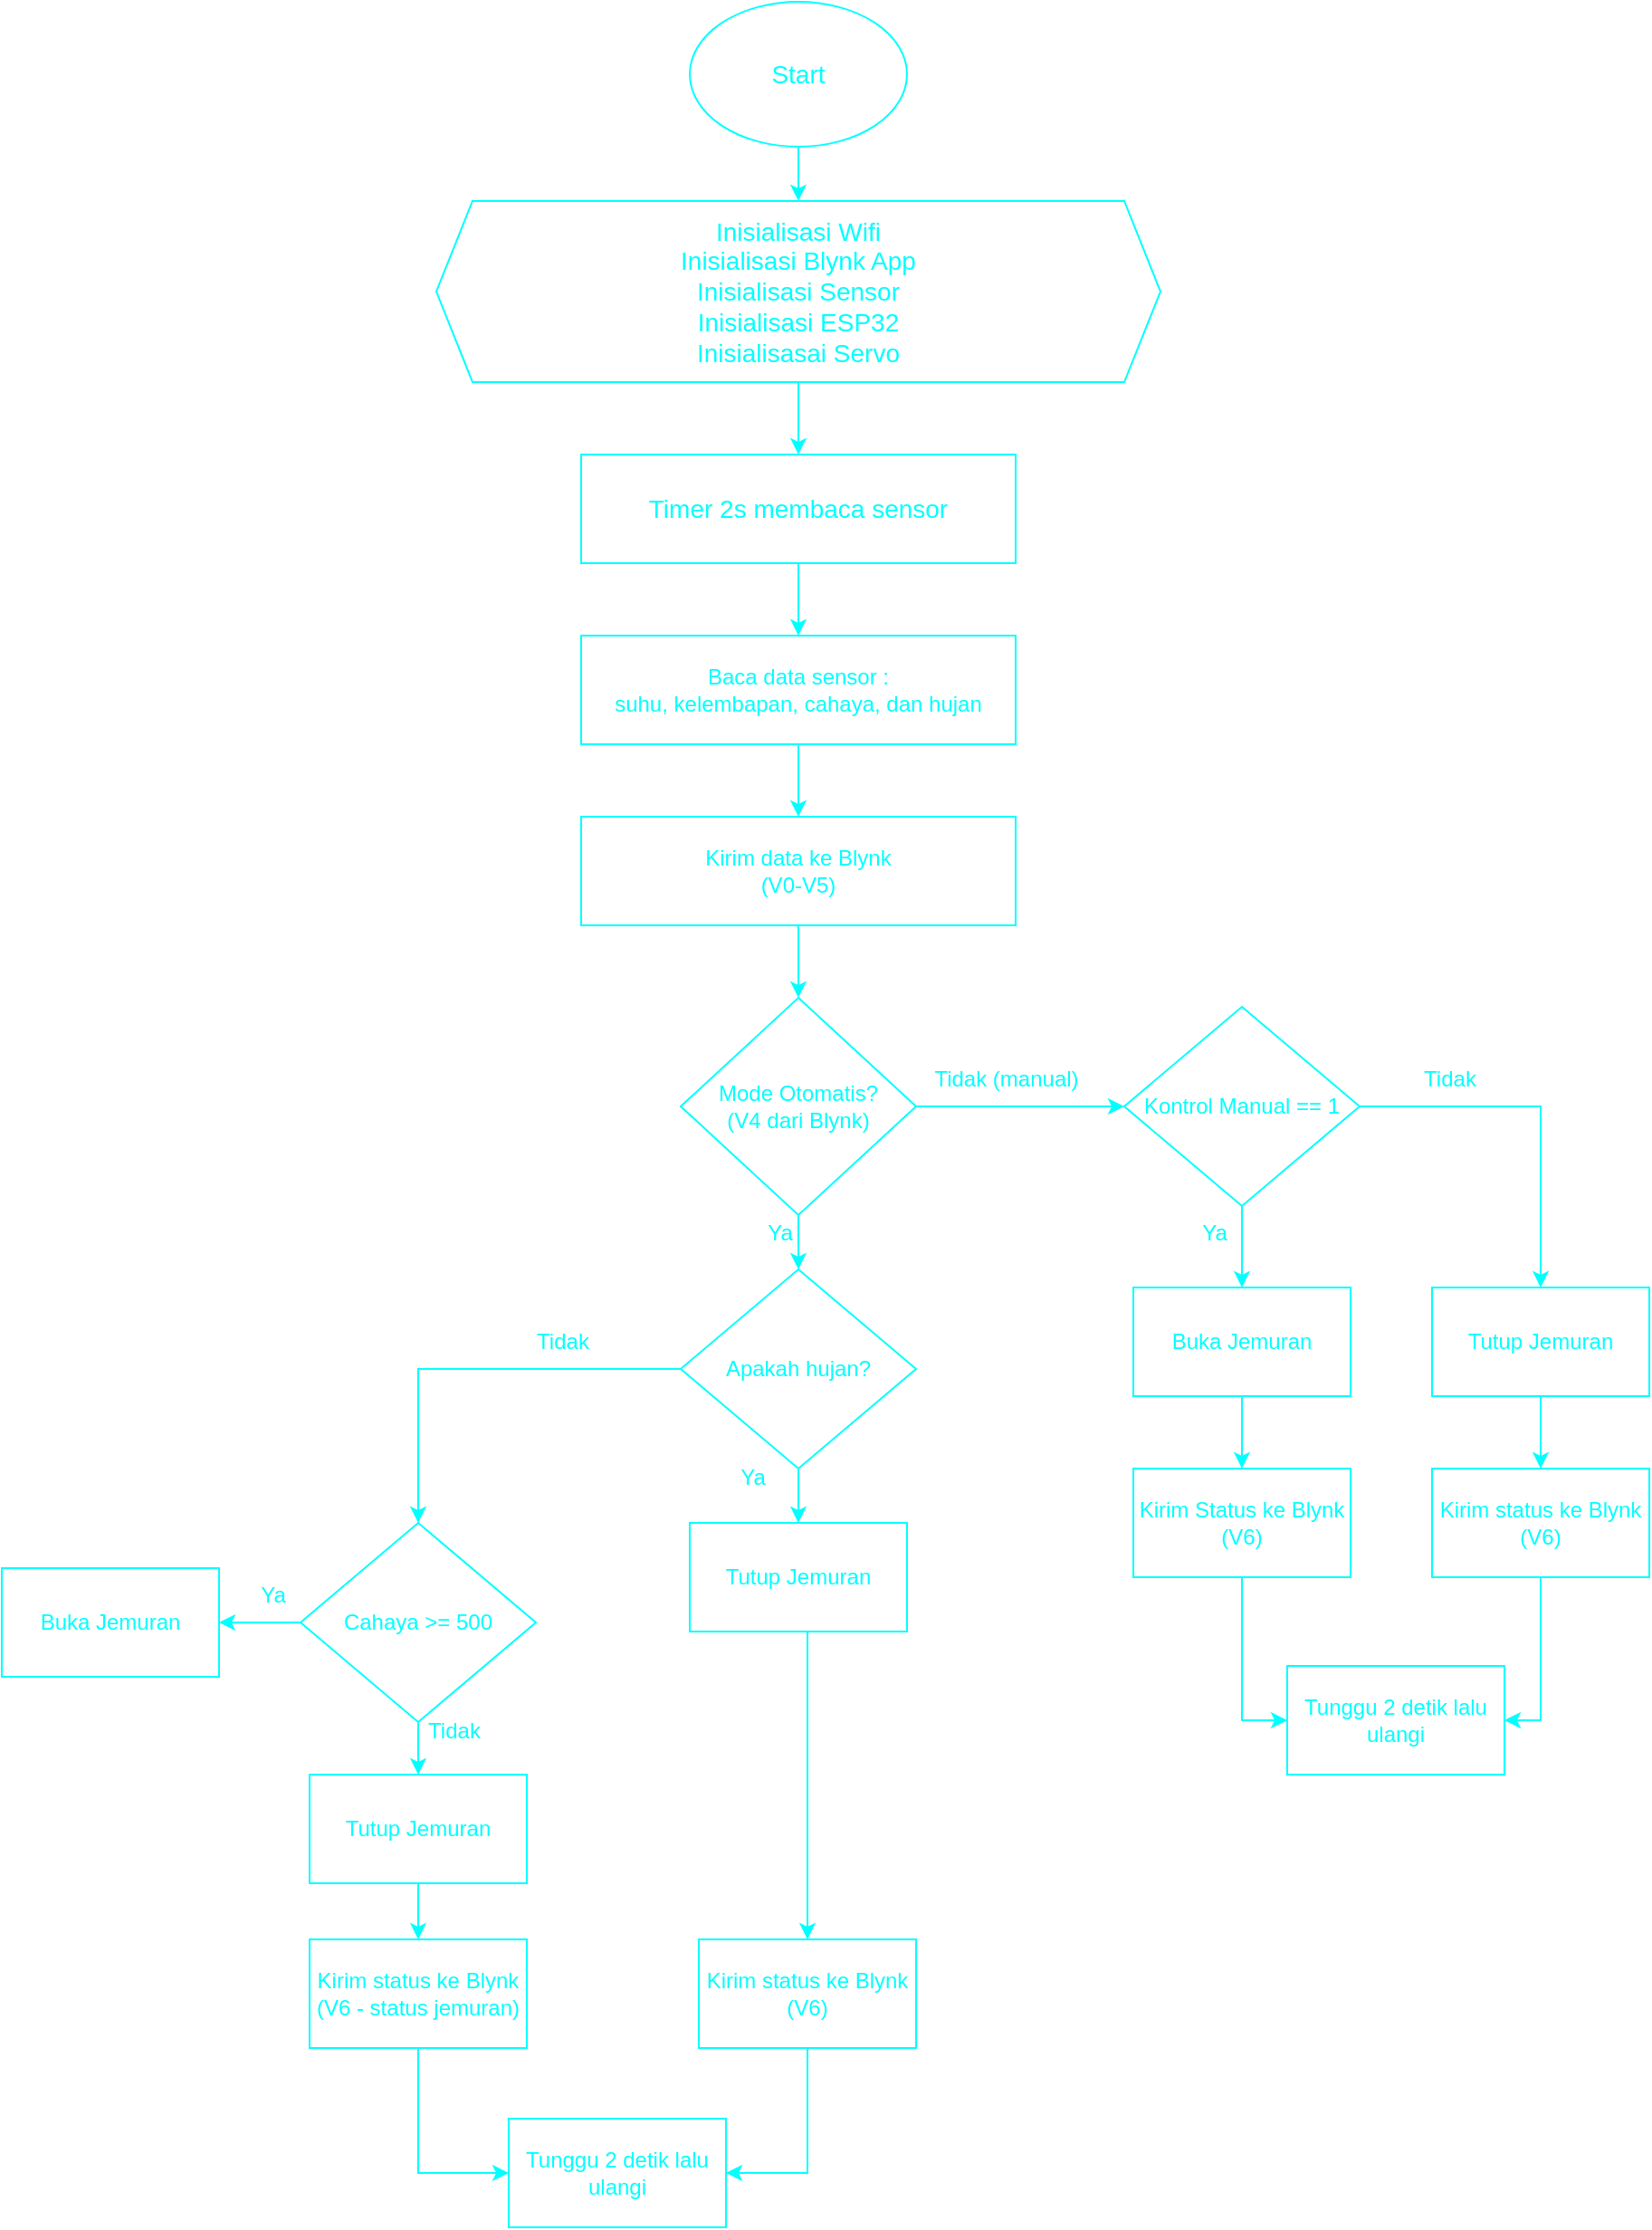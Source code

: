 <mxfile version="27.2.0">
  <diagram name="Halaman-1" id="The1kgW9OQD0BTT8Ciuh">
    <mxGraphModel dx="1869" dy="562" grid="1" gridSize="10" guides="1" tooltips="1" connect="1" arrows="1" fold="1" page="1" pageScale="1" pageWidth="827" pageHeight="1169" math="0" shadow="0">
      <root>
        <mxCell id="0" />
        <mxCell id="1" parent="0" />
        <mxCell id="0evljWXcNuj1FvUsImtk-3" value="" style="edgeStyle=orthogonalEdgeStyle;rounded=0;orthogonalLoop=1;jettySize=auto;html=1;strokeColor=#00FFFF;fontColor=#00FFFF;" parent="1" source="0evljWXcNuj1FvUsImtk-1" target="0evljWXcNuj1FvUsImtk-2" edge="1">
          <mxGeometry relative="1" as="geometry" />
        </mxCell>
        <mxCell id="0evljWXcNuj1FvUsImtk-1" value="&lt;font style=&quot;font-size: 14px;&quot;&gt;Start&lt;/font&gt;" style="ellipse;whiteSpace=wrap;html=1;strokeColor=#00FFFF;fontColor=#00FFFF;" parent="1" vertex="1">
          <mxGeometry x="250" width="120" height="80" as="geometry" />
        </mxCell>
        <mxCell id="0evljWXcNuj1FvUsImtk-5" value="" style="edgeStyle=orthogonalEdgeStyle;rounded=0;orthogonalLoop=1;jettySize=auto;html=1;strokeColor=#00FFFF;fontColor=#00FFFF;" parent="1" source="0evljWXcNuj1FvUsImtk-2" edge="1">
          <mxGeometry relative="1" as="geometry">
            <mxPoint x="310" y="250" as="targetPoint" />
          </mxGeometry>
        </mxCell>
        <mxCell id="0evljWXcNuj1FvUsImtk-2" value="&lt;font style=&quot;font-size: 14px;&quot;&gt;Inisialisasi Wifi&lt;/font&gt;&lt;div&gt;&lt;font style=&quot;font-size: 14px;&quot;&gt;Inisialisasi Blynk App&lt;/font&gt;&lt;/div&gt;&lt;div&gt;&lt;font style=&quot;font-size: 14px;&quot;&gt;Inisialisasi Sensor&lt;/font&gt;&lt;/div&gt;&lt;div&gt;&lt;font style=&quot;font-size: 14px;&quot;&gt;Inisialisasi ESP32&lt;/font&gt;&lt;/div&gt;&lt;div&gt;&lt;font style=&quot;font-size: 14px;&quot;&gt;Inisialisasai Servo&lt;/font&gt;&lt;/div&gt;" style="shape=hexagon;perimeter=hexagonPerimeter2;whiteSpace=wrap;html=1;fixedSize=1;strokeColor=#00FFFF;fontColor=#00FFFF;" parent="1" vertex="1">
          <mxGeometry x="110" y="110" width="400" height="100" as="geometry" />
        </mxCell>
        <mxCell id="0evljWXcNuj1FvUsImtk-8" value="" style="edgeStyle=orthogonalEdgeStyle;rounded=0;orthogonalLoop=1;jettySize=auto;html=1;strokeColor=#00FFFF;fontColor=#00FFFF;" parent="1" source="0evljWXcNuj1FvUsImtk-6" target="0evljWXcNuj1FvUsImtk-7" edge="1">
          <mxGeometry relative="1" as="geometry" />
        </mxCell>
        <mxCell id="0evljWXcNuj1FvUsImtk-6" value="&lt;span style=&quot;font-size: 14px;&quot;&gt;Timer 2s membaca sensor&lt;/span&gt;" style="rounded=0;whiteSpace=wrap;html=1;strokeColor=#00FFFF;fontColor=#00FFFF;" parent="1" vertex="1">
          <mxGeometry x="190" y="250" width="240" height="60" as="geometry" />
        </mxCell>
        <mxCell id="0evljWXcNuj1FvUsImtk-10" value="" style="edgeStyle=orthogonalEdgeStyle;rounded=0;orthogonalLoop=1;jettySize=auto;html=1;strokeColor=#00FFFF;fontColor=#00FFFF;" parent="1" source="0evljWXcNuj1FvUsImtk-7" target="0evljWXcNuj1FvUsImtk-9" edge="1">
          <mxGeometry relative="1" as="geometry" />
        </mxCell>
        <mxCell id="0evljWXcNuj1FvUsImtk-7" value="Baca data sensor :&lt;br&gt;suhu, kelembapan, cahaya, dan hujan" style="rounded=0;whiteSpace=wrap;html=1;strokeColor=#00FFFF;fontColor=#00FFFF;" parent="1" vertex="1">
          <mxGeometry x="190" y="350" width="240" height="60" as="geometry" />
        </mxCell>
        <mxCell id="0evljWXcNuj1FvUsImtk-18" value="" style="edgeStyle=orthogonalEdgeStyle;rounded=0;orthogonalLoop=1;jettySize=auto;html=1;strokeColor=#00FFFF;fontColor=#00FFFF;" parent="1" source="0evljWXcNuj1FvUsImtk-9" target="0evljWXcNuj1FvUsImtk-11" edge="1">
          <mxGeometry relative="1" as="geometry" />
        </mxCell>
        <mxCell id="0evljWXcNuj1FvUsImtk-9" value="Kirim data ke Blynk&lt;div&gt;(V0-V5)&lt;/div&gt;" style="rounded=0;whiteSpace=wrap;html=1;strokeColor=#00FFFF;fontColor=#00FFFF;" parent="1" vertex="1">
          <mxGeometry x="190" y="450" width="240" height="60" as="geometry" />
        </mxCell>
        <mxCell id="0evljWXcNuj1FvUsImtk-14" value="" style="edgeStyle=orthogonalEdgeStyle;rounded=0;orthogonalLoop=1;jettySize=auto;html=1;strokeColor=#00FFFF;fontColor=#00FFFF;" parent="1" source="0evljWXcNuj1FvUsImtk-11" target="0evljWXcNuj1FvUsImtk-12" edge="1">
          <mxGeometry relative="1" as="geometry">
            <Array as="points">
              <mxPoint x="470" y="610" />
              <mxPoint x="470" y="610" />
            </Array>
          </mxGeometry>
        </mxCell>
        <mxCell id="0evljWXcNuj1FvUsImtk-17" value="" style="edgeStyle=orthogonalEdgeStyle;rounded=0;orthogonalLoop=1;jettySize=auto;html=1;strokeColor=#00FFFF;fontColor=#00FFFF;" parent="1" source="0evljWXcNuj1FvUsImtk-11" target="0evljWXcNuj1FvUsImtk-16" edge="1">
          <mxGeometry relative="1" as="geometry" />
        </mxCell>
        <mxCell id="0evljWXcNuj1FvUsImtk-11" value="Mode Otomatis?&lt;br&gt;(V4 dari Blynk)" style="rhombus;whiteSpace=wrap;html=1;strokeColor=#00FFFF;fontColor=#00FFFF;" parent="1" vertex="1">
          <mxGeometry x="245" y="550" width="130" height="120" as="geometry" />
        </mxCell>
        <mxCell id="0evljWXcNuj1FvUsImtk-23" value="" style="edgeStyle=orthogonalEdgeStyle;rounded=0;orthogonalLoop=1;jettySize=auto;html=1;strokeColor=#00FFFF;fontColor=#00FFFF;" parent="1" source="0evljWXcNuj1FvUsImtk-12" target="0evljWXcNuj1FvUsImtk-21" edge="1">
          <mxGeometry relative="1" as="geometry" />
        </mxCell>
        <mxCell id="TvePASzRf-sDk96TzlbR-5" style="edgeStyle=orthogonalEdgeStyle;rounded=0;orthogonalLoop=1;jettySize=auto;html=1;entryX=0.5;entryY=0;entryDx=0;entryDy=0;strokeColor=#00FFFF;" edge="1" parent="1" source="0evljWXcNuj1FvUsImtk-12" target="0evljWXcNuj1FvUsImtk-38">
          <mxGeometry relative="1" as="geometry" />
        </mxCell>
        <mxCell id="0evljWXcNuj1FvUsImtk-12" value="Kontrol Manual == 1" style="rhombus;whiteSpace=wrap;html=1;strokeColor=#00FFFF;fontColor=#00FFFF;" parent="1" vertex="1">
          <mxGeometry x="490" y="555" width="130" height="110" as="geometry" />
        </mxCell>
        <mxCell id="0evljWXcNuj1FvUsImtk-15" value="Tidak (manual)" style="text;html=1;align=center;verticalAlign=middle;whiteSpace=wrap;rounded=0;strokeColor=none;fontColor=#00FFFF;" parent="1" vertex="1">
          <mxGeometry x="380" y="580" width="90" height="30" as="geometry" />
        </mxCell>
        <mxCell id="0evljWXcNuj1FvUsImtk-22" value="" style="edgeStyle=orthogonalEdgeStyle;rounded=0;orthogonalLoop=1;jettySize=auto;html=1;strokeColor=#00FFFF;fontColor=#00FFFF;" parent="1" source="0evljWXcNuj1FvUsImtk-16" target="0evljWXcNuj1FvUsImtk-20" edge="1">
          <mxGeometry relative="1" as="geometry" />
        </mxCell>
        <mxCell id="TvePASzRf-sDk96TzlbR-8" style="edgeStyle=orthogonalEdgeStyle;rounded=0;orthogonalLoop=1;jettySize=auto;html=1;entryX=0.5;entryY=0;entryDx=0;entryDy=0;strokeColor=#00FFFF;" edge="1" parent="1" source="0evljWXcNuj1FvUsImtk-16" target="0evljWXcNuj1FvUsImtk-30">
          <mxGeometry relative="1" as="geometry" />
        </mxCell>
        <mxCell id="0evljWXcNuj1FvUsImtk-16" value="Apakah hujan?" style="rhombus;whiteSpace=wrap;html=1;strokeColor=#00FFFF;fontColor=#00FFFF;" parent="1" vertex="1">
          <mxGeometry x="245" y="700" width="130" height="110" as="geometry" />
        </mxCell>
        <mxCell id="0evljWXcNuj1FvUsImtk-19" value="Ya" style="text;html=1;align=center;verticalAlign=middle;whiteSpace=wrap;rounded=0;strokeColor=none;fontColor=#00FFFF;" parent="1" vertex="1">
          <mxGeometry x="270" y="665" width="60" height="30" as="geometry" />
        </mxCell>
        <mxCell id="0evljWXcNuj1FvUsImtk-27" value="" style="edgeStyle=orthogonalEdgeStyle;rounded=0;orthogonalLoop=1;jettySize=auto;html=1;strokeColor=#00FFFF;fontColor=#00FFFF;" parent="1" source="0evljWXcNuj1FvUsImtk-20" target="0evljWXcNuj1FvUsImtk-26" edge="1">
          <mxGeometry relative="1" as="geometry">
            <Array as="points">
              <mxPoint x="315" y="990" />
              <mxPoint x="315" y="990" />
            </Array>
          </mxGeometry>
        </mxCell>
        <mxCell id="0evljWXcNuj1FvUsImtk-20" value="Tutup Jemuran" style="rounded=0;whiteSpace=wrap;html=1;strokeColor=#00FFFF;fontColor=#00FFFF;" parent="1" vertex="1">
          <mxGeometry x="250" y="840" width="120" height="60" as="geometry" />
        </mxCell>
        <mxCell id="0evljWXcNuj1FvUsImtk-29" value="" style="edgeStyle=orthogonalEdgeStyle;rounded=0;orthogonalLoop=1;jettySize=auto;html=1;strokeColor=#00FFFF;fontColor=#00FFFF;" parent="1" source="0evljWXcNuj1FvUsImtk-21" target="0evljWXcNuj1FvUsImtk-28" edge="1">
          <mxGeometry relative="1" as="geometry" />
        </mxCell>
        <mxCell id="0evljWXcNuj1FvUsImtk-21" value="Buka Jemuran" style="rounded=0;whiteSpace=wrap;html=1;strokeColor=#00FFFF;fontColor=#00FFFF;" parent="1" vertex="1">
          <mxGeometry x="495" y="710" width="120" height="60" as="geometry" />
        </mxCell>
        <mxCell id="0evljWXcNuj1FvUsImtk-24" value="Ya" style="text;html=1;align=center;verticalAlign=middle;whiteSpace=wrap;rounded=0;strokeColor=none;fontColor=#00FFFF;" parent="1" vertex="1">
          <mxGeometry x="255" y="800" width="60" height="30" as="geometry" />
        </mxCell>
        <mxCell id="0evljWXcNuj1FvUsImtk-25" value="Ya" style="text;html=1;align=center;verticalAlign=middle;whiteSpace=wrap;rounded=0;strokeColor=none;fontColor=#00FFFF;" parent="1" vertex="1">
          <mxGeometry x="510" y="665" width="60" height="30" as="geometry" />
        </mxCell>
        <mxCell id="TvePASzRf-sDk96TzlbR-16" style="edgeStyle=orthogonalEdgeStyle;rounded=0;orthogonalLoop=1;jettySize=auto;html=1;entryX=1;entryY=0.5;entryDx=0;entryDy=0;strokeColor=#00FFFF;" edge="1" parent="1" source="0evljWXcNuj1FvUsImtk-26" target="0evljWXcNuj1FvUsImtk-50">
          <mxGeometry relative="1" as="geometry" />
        </mxCell>
        <mxCell id="0evljWXcNuj1FvUsImtk-26" value="Kirim status ke Blynk (V6)" style="rounded=0;whiteSpace=wrap;html=1;strokeColor=#00FFFF;fontColor=#00FFFF;" parent="1" vertex="1">
          <mxGeometry x="255" y="1070" width="120" height="60" as="geometry" />
        </mxCell>
        <mxCell id="TvePASzRf-sDk96TzlbR-14" style="edgeStyle=orthogonalEdgeStyle;rounded=0;orthogonalLoop=1;jettySize=auto;html=1;entryX=0;entryY=0.5;entryDx=0;entryDy=0;strokeColor=#00FFFF;" edge="1" parent="1" source="0evljWXcNuj1FvUsImtk-28" target="TvePASzRf-sDk96TzlbR-13">
          <mxGeometry relative="1" as="geometry" />
        </mxCell>
        <mxCell id="0evljWXcNuj1FvUsImtk-28" value="Kirim Status ke Blynk (V6)" style="rounded=0;whiteSpace=wrap;html=1;strokeColor=#00FFFF;fontColor=#00FFFF;" parent="1" vertex="1">
          <mxGeometry x="495" y="810" width="120" height="60" as="geometry" />
        </mxCell>
        <mxCell id="0evljWXcNuj1FvUsImtk-33" value="" style="edgeStyle=orthogonalEdgeStyle;rounded=0;orthogonalLoop=1;jettySize=auto;html=1;strokeColor=#00FFFF;fontColor=#00FFFF;" parent="1" source="0evljWXcNuj1FvUsImtk-30" target="0evljWXcNuj1FvUsImtk-32" edge="1">
          <mxGeometry relative="1" as="geometry" />
        </mxCell>
        <mxCell id="0evljWXcNuj1FvUsImtk-35" value="" style="edgeStyle=orthogonalEdgeStyle;rounded=0;orthogonalLoop=1;jettySize=auto;html=1;strokeColor=#00FFFF;fontColor=#00FFFF;" parent="1" source="0evljWXcNuj1FvUsImtk-30" target="0evljWXcNuj1FvUsImtk-34" edge="1">
          <mxGeometry relative="1" as="geometry" />
        </mxCell>
        <mxCell id="0evljWXcNuj1FvUsImtk-30" value="Cahaya &amp;gt;= 500" style="rhombus;whiteSpace=wrap;html=1;strokeColor=#00FFFF;fontColor=#00FFFF;" parent="1" vertex="1">
          <mxGeometry x="35" y="840" width="130" height="110" as="geometry" />
        </mxCell>
        <mxCell id="0evljWXcNuj1FvUsImtk-49" value="" style="edgeStyle=orthogonalEdgeStyle;rounded=0;orthogonalLoop=1;jettySize=auto;html=1;strokeColor=#00FFFF;fontColor=#00FFFF;" parent="1" source="0evljWXcNuj1FvUsImtk-32" target="0evljWXcNuj1FvUsImtk-48" edge="1">
          <mxGeometry relative="1" as="geometry" />
        </mxCell>
        <mxCell id="0evljWXcNuj1FvUsImtk-32" value="Tutup Jemuran" style="whiteSpace=wrap;html=1;strokeColor=#00FFFF;fontColor=#00FFFF;" parent="1" vertex="1">
          <mxGeometry x="40" y="979" width="120" height="60" as="geometry" />
        </mxCell>
        <mxCell id="0evljWXcNuj1FvUsImtk-34" value="Buka Jemuran" style="whiteSpace=wrap;html=1;strokeColor=#00FFFF;fontColor=#00FFFF;" parent="1" vertex="1">
          <mxGeometry x="-130" y="865" width="120" height="60" as="geometry" />
        </mxCell>
        <mxCell id="0evljWXcNuj1FvUsImtk-42" value="" style="edgeStyle=orthogonalEdgeStyle;rounded=0;orthogonalLoop=1;jettySize=auto;html=1;strokeColor=#00FFFF;fontColor=#00FFFF;" parent="1" source="0evljWXcNuj1FvUsImtk-38" target="0evljWXcNuj1FvUsImtk-41" edge="1">
          <mxGeometry relative="1" as="geometry" />
        </mxCell>
        <mxCell id="0evljWXcNuj1FvUsImtk-38" value="Tutup Jemuran" style="rounded=0;whiteSpace=wrap;html=1;strokeColor=#00FFFF;fontColor=#00FFFF;" parent="1" vertex="1">
          <mxGeometry x="660" y="710" width="120" height="60" as="geometry" />
        </mxCell>
        <mxCell id="TvePASzRf-sDk96TzlbR-15" style="edgeStyle=orthogonalEdgeStyle;rounded=0;orthogonalLoop=1;jettySize=auto;html=1;entryX=1;entryY=0.5;entryDx=0;entryDy=0;strokeColor=#00FFFF;" edge="1" parent="1" source="0evljWXcNuj1FvUsImtk-41" target="TvePASzRf-sDk96TzlbR-13">
          <mxGeometry relative="1" as="geometry" />
        </mxCell>
        <mxCell id="0evljWXcNuj1FvUsImtk-41" value="Kirim status ke Blynk (V6)" style="rounded=0;whiteSpace=wrap;html=1;strokeColor=#00FFFF;fontColor=#00FFFF;" parent="1" vertex="1">
          <mxGeometry x="660" y="810" width="120" height="60" as="geometry" />
        </mxCell>
        <mxCell id="0evljWXcNuj1FvUsImtk-44" value="Tidak" style="text;html=1;align=center;verticalAlign=middle;whiteSpace=wrap;rounded=0;strokeColor=none;fontColor=#00FFFF;" parent="1" vertex="1">
          <mxGeometry x="150" y="725" width="60" height="30" as="geometry" />
        </mxCell>
        <mxCell id="0evljWXcNuj1FvUsImtk-45" value="Ya" style="text;html=1;align=center;verticalAlign=middle;whiteSpace=wrap;rounded=0;strokeColor=none;fontColor=#00FFFF;" parent="1" vertex="1">
          <mxGeometry x="-10" y="865" width="60" height="30" as="geometry" />
        </mxCell>
        <mxCell id="0evljWXcNuj1FvUsImtk-46" value="Tidak" style="text;html=1;align=center;verticalAlign=middle;whiteSpace=wrap;rounded=0;strokeColor=none;fontColor=#00FFFF;" parent="1" vertex="1">
          <mxGeometry x="90" y="940" width="60" height="30" as="geometry" />
        </mxCell>
        <mxCell id="0evljWXcNuj1FvUsImtk-47" value="Tidak" style="text;html=1;align=center;verticalAlign=middle;whiteSpace=wrap;rounded=0;strokeColor=none;fontColor=#00FFFF;" parent="1" vertex="1">
          <mxGeometry x="640" y="580" width="60" height="30" as="geometry" />
        </mxCell>
        <mxCell id="TvePASzRf-sDk96TzlbR-17" style="edgeStyle=orthogonalEdgeStyle;rounded=0;orthogonalLoop=1;jettySize=auto;html=1;entryX=0;entryY=0.5;entryDx=0;entryDy=0;strokeColor=#00FFFF;" edge="1" parent="1" source="0evljWXcNuj1FvUsImtk-48" target="0evljWXcNuj1FvUsImtk-50">
          <mxGeometry relative="1" as="geometry" />
        </mxCell>
        <mxCell id="0evljWXcNuj1FvUsImtk-48" value="Kirim status ke Blynk&lt;br&gt;(V6 - status jemuran)" style="whiteSpace=wrap;html=1;strokeColor=#00FFFF;fontColor=#00FFFF;" parent="1" vertex="1">
          <mxGeometry x="40" y="1070" width="120" height="60" as="geometry" />
        </mxCell>
        <mxCell id="0evljWXcNuj1FvUsImtk-50" value="Tunggu 2 detik lalu ulangi" style="whiteSpace=wrap;html=1;strokeColor=#00FFFF;fontColor=#00FFFF;" parent="1" vertex="1">
          <mxGeometry x="150" y="1169" width="120" height="60" as="geometry" />
        </mxCell>
        <mxCell id="TvePASzRf-sDk96TzlbR-13" value="Tunggu 2 detik lalu ulangi" style="whiteSpace=wrap;html=1;strokeColor=#00FFFF;fontColor=#00FFFF;" vertex="1" parent="1">
          <mxGeometry x="580" y="919" width="120" height="60" as="geometry" />
        </mxCell>
      </root>
    </mxGraphModel>
  </diagram>
</mxfile>
